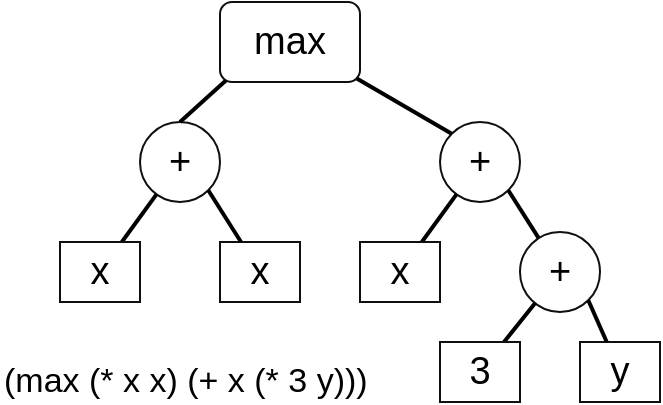 <mxfile version="13.6.2" type="device"><diagram name="Page-1" id="97916047-d0de-89f5-080d-49f4d83e522f"><mxGraphModel dx="815" dy="458" grid="1" gridSize="10" guides="1" tooltips="1" connect="1" arrows="1" fold="1" page="1" pageScale="1.5" pageWidth="1169" pageHeight="827" background="#ffffff" math="0" shadow="0"><root><mxCell id="0"/><mxCell id="1" parent="0"/><mxCell id="tduD4phtHk4Li-9isEQu-180" value="max" style="rounded=1;whiteSpace=wrap;html=1;shadow=0;glass=0;sketch=0;strokeColor=#0F0F0F;fillColor=none;gradientColor=none;fontSize=19;align=center;" vertex="1" parent="1"><mxGeometry x="990" y="500" width="70" height="40" as="geometry"/></mxCell><mxCell id="tduD4phtHk4Li-9isEQu-181" value="+" style="ellipse;whiteSpace=wrap;html=1;aspect=fixed;rounded=0;shadow=0;glass=0;sketch=0;strokeColor=#0F0F0F;fillColor=none;gradientColor=none;fontSize=19;align=center;" vertex="1" parent="1"><mxGeometry x="950" y="560" width="40" height="40" as="geometry"/></mxCell><mxCell id="tduD4phtHk4Li-9isEQu-183" value="" style="endArrow=none;html=1;strokeColor=#000000;strokeWidth=2;fontSize=19;align=left;" edge="1" parent="1" source="tduD4phtHk4Li-9isEQu-184" target="tduD4phtHk4Li-9isEQu-181"><mxGeometry width="50" height="50" relative="1" as="geometry"><mxPoint x="827" y="570" as="sourcePoint"/><mxPoint x="877" y="520" as="targetPoint"/></mxGeometry></mxCell><mxCell id="tduD4phtHk4Li-9isEQu-184" value="x" style="rounded=0;whiteSpace=wrap;html=1;shadow=0;glass=0;sketch=0;strokeColor=#0F0F0F;fillColor=none;gradientColor=none;fontSize=19;align=center;" vertex="1" parent="1"><mxGeometry x="910" y="620" width="40" height="30" as="geometry"/></mxCell><mxCell id="tduD4phtHk4Li-9isEQu-185" value="x" style="rounded=0;whiteSpace=wrap;html=1;shadow=0;glass=0;sketch=0;strokeColor=#0F0F0F;fillColor=none;gradientColor=none;fontSize=19;align=center;" vertex="1" parent="1"><mxGeometry x="990" y="620" width="40" height="30" as="geometry"/></mxCell><mxCell id="tduD4phtHk4Li-9isEQu-190" value="" style="endArrow=none;html=1;strokeColor=#000000;strokeWidth=2;fontSize=19;align=left;entryX=1;entryY=1;entryDx=0;entryDy=0;" edge="1" parent="1" source="tduD4phtHk4Li-9isEQu-185" target="tduD4phtHk4Li-9isEQu-181"><mxGeometry width="50" height="50" relative="1" as="geometry"><mxPoint x="951.535" y="640" as="sourcePoint"/><mxPoint x="977.799" y="605.847" as="targetPoint"/></mxGeometry></mxCell><mxCell id="tduD4phtHk4Li-9isEQu-197" value="+" style="ellipse;whiteSpace=wrap;html=1;aspect=fixed;rounded=0;shadow=0;glass=0;sketch=0;strokeColor=#0F0F0F;fillColor=none;gradientColor=none;fontSize=19;align=center;" vertex="1" parent="1"><mxGeometry x="1100" y="560" width="40" height="40" as="geometry"/></mxCell><mxCell id="tduD4phtHk4Li-9isEQu-198" value="" style="endArrow=none;html=1;strokeColor=#000000;strokeWidth=2;fontSize=19;align=left;" edge="1" parent="1" source="tduD4phtHk4Li-9isEQu-199" target="tduD4phtHk4Li-9isEQu-197"><mxGeometry width="50" height="50" relative="1" as="geometry"><mxPoint x="997" y="570" as="sourcePoint"/><mxPoint x="1047" y="520" as="targetPoint"/></mxGeometry></mxCell><mxCell id="tduD4phtHk4Li-9isEQu-199" value="x" style="rounded=0;whiteSpace=wrap;html=1;shadow=0;glass=0;sketch=0;strokeColor=#0F0F0F;fillColor=none;gradientColor=none;fontSize=19;align=center;" vertex="1" parent="1"><mxGeometry x="1060" y="620" width="40" height="30" as="geometry"/></mxCell><mxCell id="tduD4phtHk4Li-9isEQu-201" value="" style="endArrow=none;html=1;strokeColor=#000000;strokeWidth=2;fontSize=19;align=left;entryX=1;entryY=1;entryDx=0;entryDy=0;" edge="1" parent="1" source="tduD4phtHk4Li-9isEQu-202" target="tduD4phtHk4Li-9isEQu-197"><mxGeometry width="50" height="50" relative="1" as="geometry"><mxPoint x="1176.812" y="619.964" as="sourcePoint"/><mxPoint x="1147.799" y="605.847" as="targetPoint"/></mxGeometry></mxCell><mxCell id="tduD4phtHk4Li-9isEQu-202" value="+" style="ellipse;whiteSpace=wrap;html=1;aspect=fixed;rounded=0;shadow=0;glass=0;sketch=0;strokeColor=#0F0F0F;fillColor=none;gradientColor=none;fontSize=19;align=center;" vertex="1" parent="1"><mxGeometry x="1140" y="615" width="40" height="40" as="geometry"/></mxCell><mxCell id="tduD4phtHk4Li-9isEQu-203" value="" style="endArrow=none;html=1;strokeColor=#000000;strokeWidth=2;fontSize=19;align=left;" edge="1" parent="1" source="tduD4phtHk4Li-9isEQu-204" target="tduD4phtHk4Li-9isEQu-202"><mxGeometry width="50" height="50" relative="1" as="geometry"><mxPoint x="1047" y="670" as="sourcePoint"/><mxPoint x="1097" y="620" as="targetPoint"/></mxGeometry></mxCell><mxCell id="tduD4phtHk4Li-9isEQu-204" value="3" style="rounded=0;whiteSpace=wrap;html=1;shadow=0;glass=0;sketch=0;strokeColor=#0F0F0F;fillColor=none;gradientColor=none;fontSize=19;align=center;" vertex="1" parent="1"><mxGeometry x="1100" y="670" width="40" height="30" as="geometry"/></mxCell><mxCell id="tduD4phtHk4Li-9isEQu-205" value="y" style="rounded=0;whiteSpace=wrap;html=1;shadow=0;glass=0;sketch=0;strokeColor=#0F0F0F;fillColor=none;gradientColor=none;fontSize=19;align=center;" vertex="1" parent="1"><mxGeometry x="1170" y="670" width="40" height="30" as="geometry"/></mxCell><mxCell id="tduD4phtHk4Li-9isEQu-206" value="" style="endArrow=none;html=1;strokeColor=#000000;strokeWidth=2;fontSize=19;align=left;entryX=1;entryY=1;entryDx=0;entryDy=0;" edge="1" parent="1" source="tduD4phtHk4Li-9isEQu-205" target="tduD4phtHk4Li-9isEQu-202"><mxGeometry width="50" height="50" relative="1" as="geometry"><mxPoint x="1171.535" y="740" as="sourcePoint"/><mxPoint x="1197.799" y="705.847" as="targetPoint"/></mxGeometry></mxCell><mxCell id="tduD4phtHk4Li-9isEQu-207" value="" style="endArrow=none;html=1;strokeColor=#000000;strokeWidth=2;fontSize=19;align=left;exitX=0.5;exitY=0;exitDx=0;exitDy=0;entryX=0.042;entryY=0.982;entryDx=0;entryDy=0;entryPerimeter=0;" edge="1" parent="1" source="tduD4phtHk4Li-9isEQu-181" target="tduD4phtHk4Li-9isEQu-180"><mxGeometry width="50" height="50" relative="1" as="geometry"><mxPoint x="1100" y="590" as="sourcePoint"/><mxPoint x="1150" y="540" as="targetPoint"/></mxGeometry></mxCell><mxCell id="tduD4phtHk4Li-9isEQu-208" value="" style="endArrow=none;html=1;strokeColor=#000000;strokeWidth=2;fontSize=19;align=left;exitX=0;exitY=0;exitDx=0;exitDy=0;entryX=0.977;entryY=0.956;entryDx=0;entryDy=0;entryPerimeter=0;" edge="1" parent="1" source="tduD4phtHk4Li-9isEQu-197" target="tduD4phtHk4Li-9isEQu-180"><mxGeometry width="50" height="50" relative="1" as="geometry"><mxPoint x="980" y="570" as="sourcePoint"/><mxPoint x="1060" y="550" as="targetPoint"/></mxGeometry></mxCell><mxCell id="tduD4phtHk4Li-9isEQu-210" value="(max (* x x) (+ x (* 3 y)))" style="text;html=1;strokeColor=none;fillColor=none;align=left;verticalAlign=middle;whiteSpace=wrap;rounded=0;shadow=0;glass=0;sketch=0;fontSize=17;fontStyle=0" vertex="1" parent="1"><mxGeometry x="880" y="690" width="190" as="geometry"/></mxCell></root></mxGraphModel></diagram></mxfile>